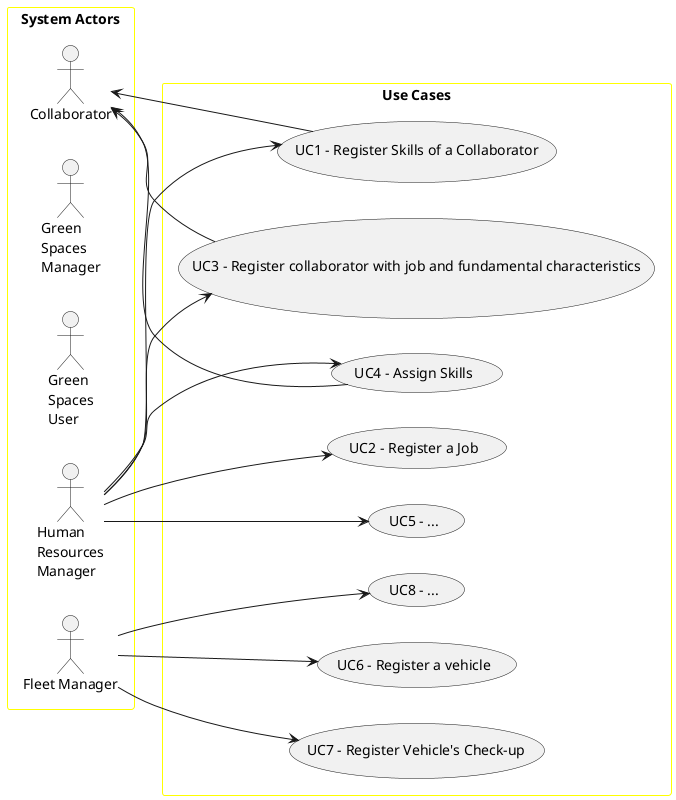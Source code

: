 @startuml
'skinparam monochrome true
skinparam packageStyle rectangle
'skinparam shadowing false

skinparam rectangle{
    BorderColor yellow
}

'title Use Case Diagram Example

left to right direction

rectangle "System Actors" as actors {
    actor Collaborator
    actor "Green\nSpaces\nManager" as GSM
    actor "Green\nSpaces\nUser" as GSU
    actor "Human\nResources\nManager" as HRM
    actor "Fleet Manager" as FM
}

rectangle "Use Cases" as usecases{
    usecase "UC1 - Register Skills of a Collaborator" as UC1
    HRM --> UC1
    UC1 --> Collaborator
    usecase "UC2 - Register a Job" as UC2
    HRM --> UC2
    usecase "UC3 - Register collaborator with job and fundamental characteristics" as UC3
    HRM --> UC3
    UC3 --> Collaborator
    usecase "UC4 - Assign Skills" as UC4
    HRM --> UC4
    UC4 --> Collaborator
    usecase "UC5 - ..." as UC5
    HRM --> UC5
    usecase "UC6 - Register a vehicle" as UC6
    FM --> UC6
    usecase "UC7 - Register Vehicle's Check-up" as UC7
    FM --> UC7
    usecase "UC8 - ..." as UC8
    FM --> UC8
}

@enduml